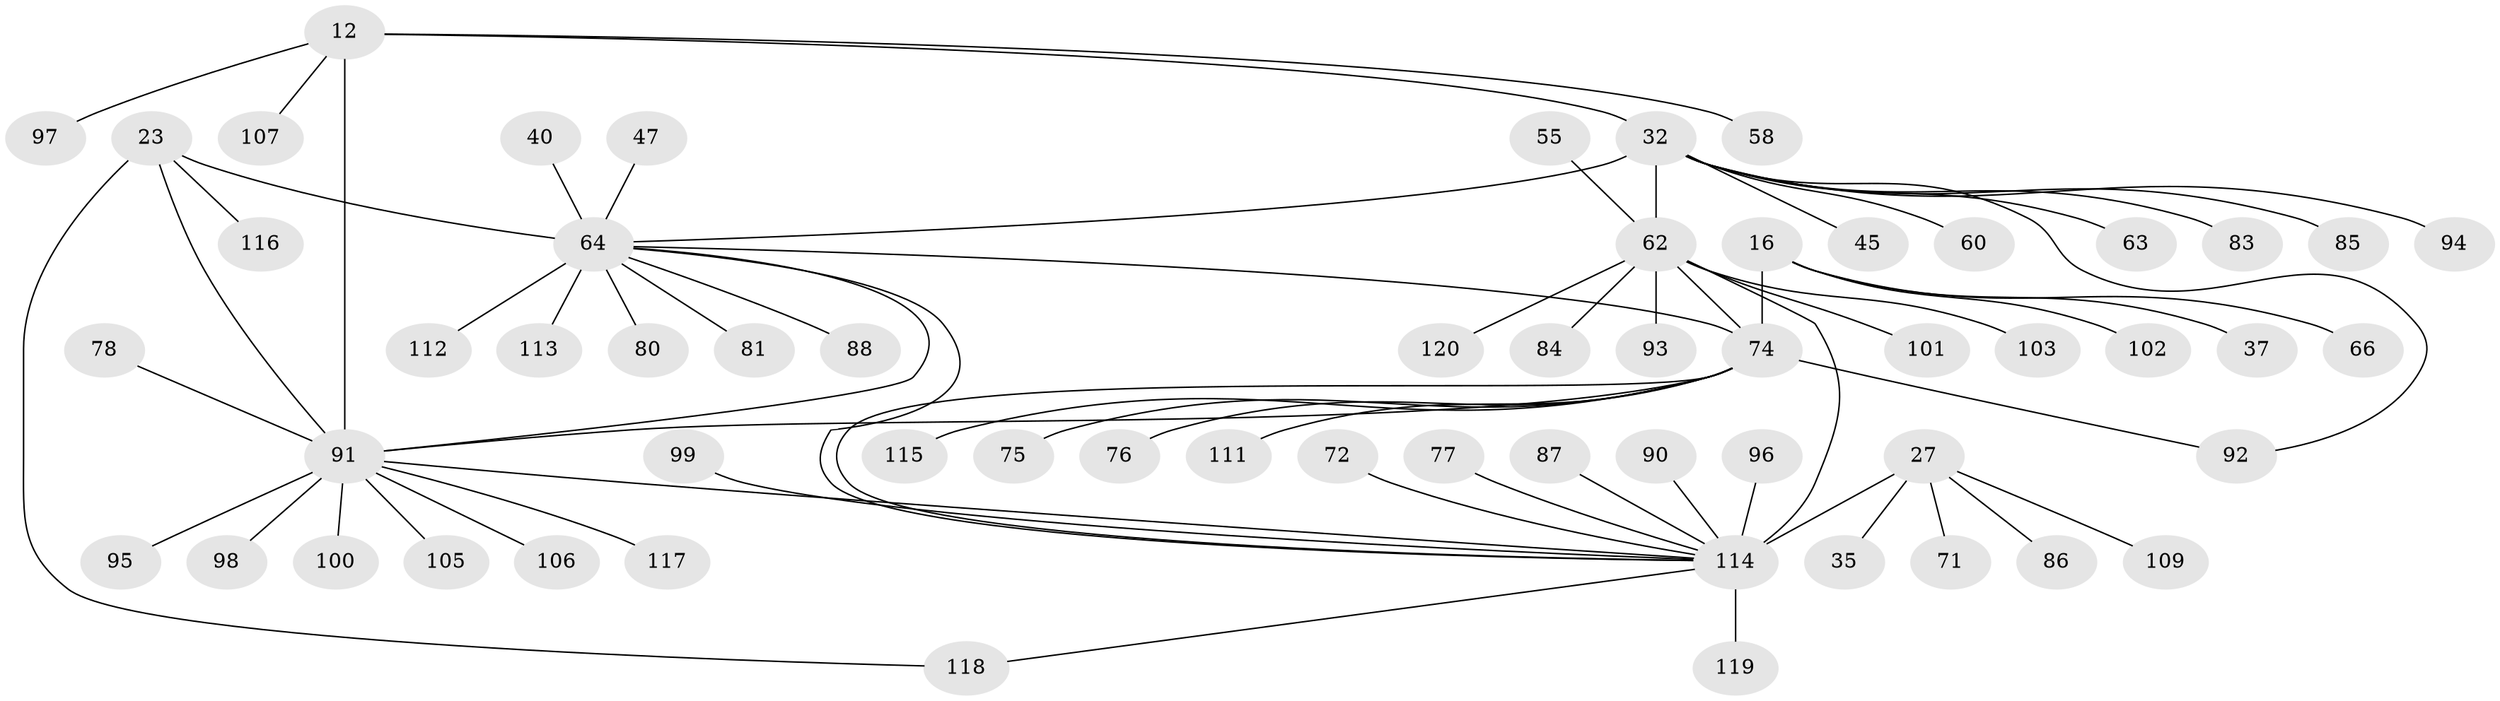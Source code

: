 // original degree distribution, {9: 0.058333333333333334, 7: 0.05, 12: 0.016666666666666666, 10: 0.041666666666666664, 6: 0.03333333333333333, 8: 0.041666666666666664, 11: 0.008333333333333333, 1: 0.5666666666666667, 2: 0.16666666666666666, 3: 0.016666666666666666}
// Generated by graph-tools (version 1.1) at 2025/57/03/04/25 21:57:14]
// undirected, 60 vertices, 68 edges
graph export_dot {
graph [start="1"]
  node [color=gray90,style=filled];
  12 [super="+9"];
  16 [super="+15"];
  23 [super="+19"];
  27 [super="+25"];
  32 [super="+6"];
  35;
  37;
  40;
  45;
  47;
  55;
  58;
  60;
  62 [super="+50+4+36+5"];
  63;
  64 [super="+21+24+31+34"];
  66;
  71;
  72;
  74 [super="+65"];
  75 [super="+52"];
  76 [super="+69"];
  77;
  78;
  80 [super="+68"];
  81;
  83;
  84;
  85;
  86;
  87;
  88;
  90;
  91 [super="+10+89+49+57+61"];
  92;
  93;
  94;
  95;
  96;
  97 [super="+38"];
  98 [super="+73"];
  99;
  100;
  101;
  102;
  103;
  105;
  106 [super="+56"];
  107;
  109;
  111 [super="+82"];
  112;
  113;
  114 [super="+79+46+30+48+67+70"];
  115;
  116 [super="+104"];
  117;
  118 [super="+110"];
  119 [super="+108"];
  120;
  12 -- 58;
  12 -- 107;
  12 -- 97;
  12 -- 91 [weight=8];
  12 -- 32;
  16 -- 66;
  16 -- 37;
  16 -- 102;
  16 -- 74 [weight=8];
  23 -- 116;
  23 -- 118;
  23 -- 64 [weight=8];
  23 -- 91;
  27 -- 35;
  27 -- 71;
  27 -- 109;
  27 -- 86;
  27 -- 114 [weight=8];
  32 -- 64;
  32 -- 45;
  32 -- 92;
  32 -- 83;
  32 -- 85;
  32 -- 62 [weight=9];
  32 -- 60;
  32 -- 94;
  32 -- 63;
  40 -- 64;
  47 -- 64;
  55 -- 62;
  62 -- 101;
  62 -- 103;
  62 -- 93;
  62 -- 114 [weight=3];
  62 -- 84;
  62 -- 120;
  62 -- 74;
  64 -- 80;
  64 -- 81;
  64 -- 88;
  64 -- 114 [weight=2];
  64 -- 112;
  64 -- 113;
  64 -- 91 [weight=3];
  64 -- 74;
  72 -- 114;
  74 -- 75;
  74 -- 76;
  74 -- 111;
  74 -- 114;
  74 -- 115;
  74 -- 91 [weight=2];
  74 -- 92;
  77 -- 114;
  78 -- 91;
  87 -- 114;
  90 -- 114;
  91 -- 98;
  91 -- 117;
  91 -- 95;
  91 -- 114;
  91 -- 100;
  91 -- 105;
  91 -- 106;
  96 -- 114;
  99 -- 114;
  114 -- 118;
  114 -- 119;
}
